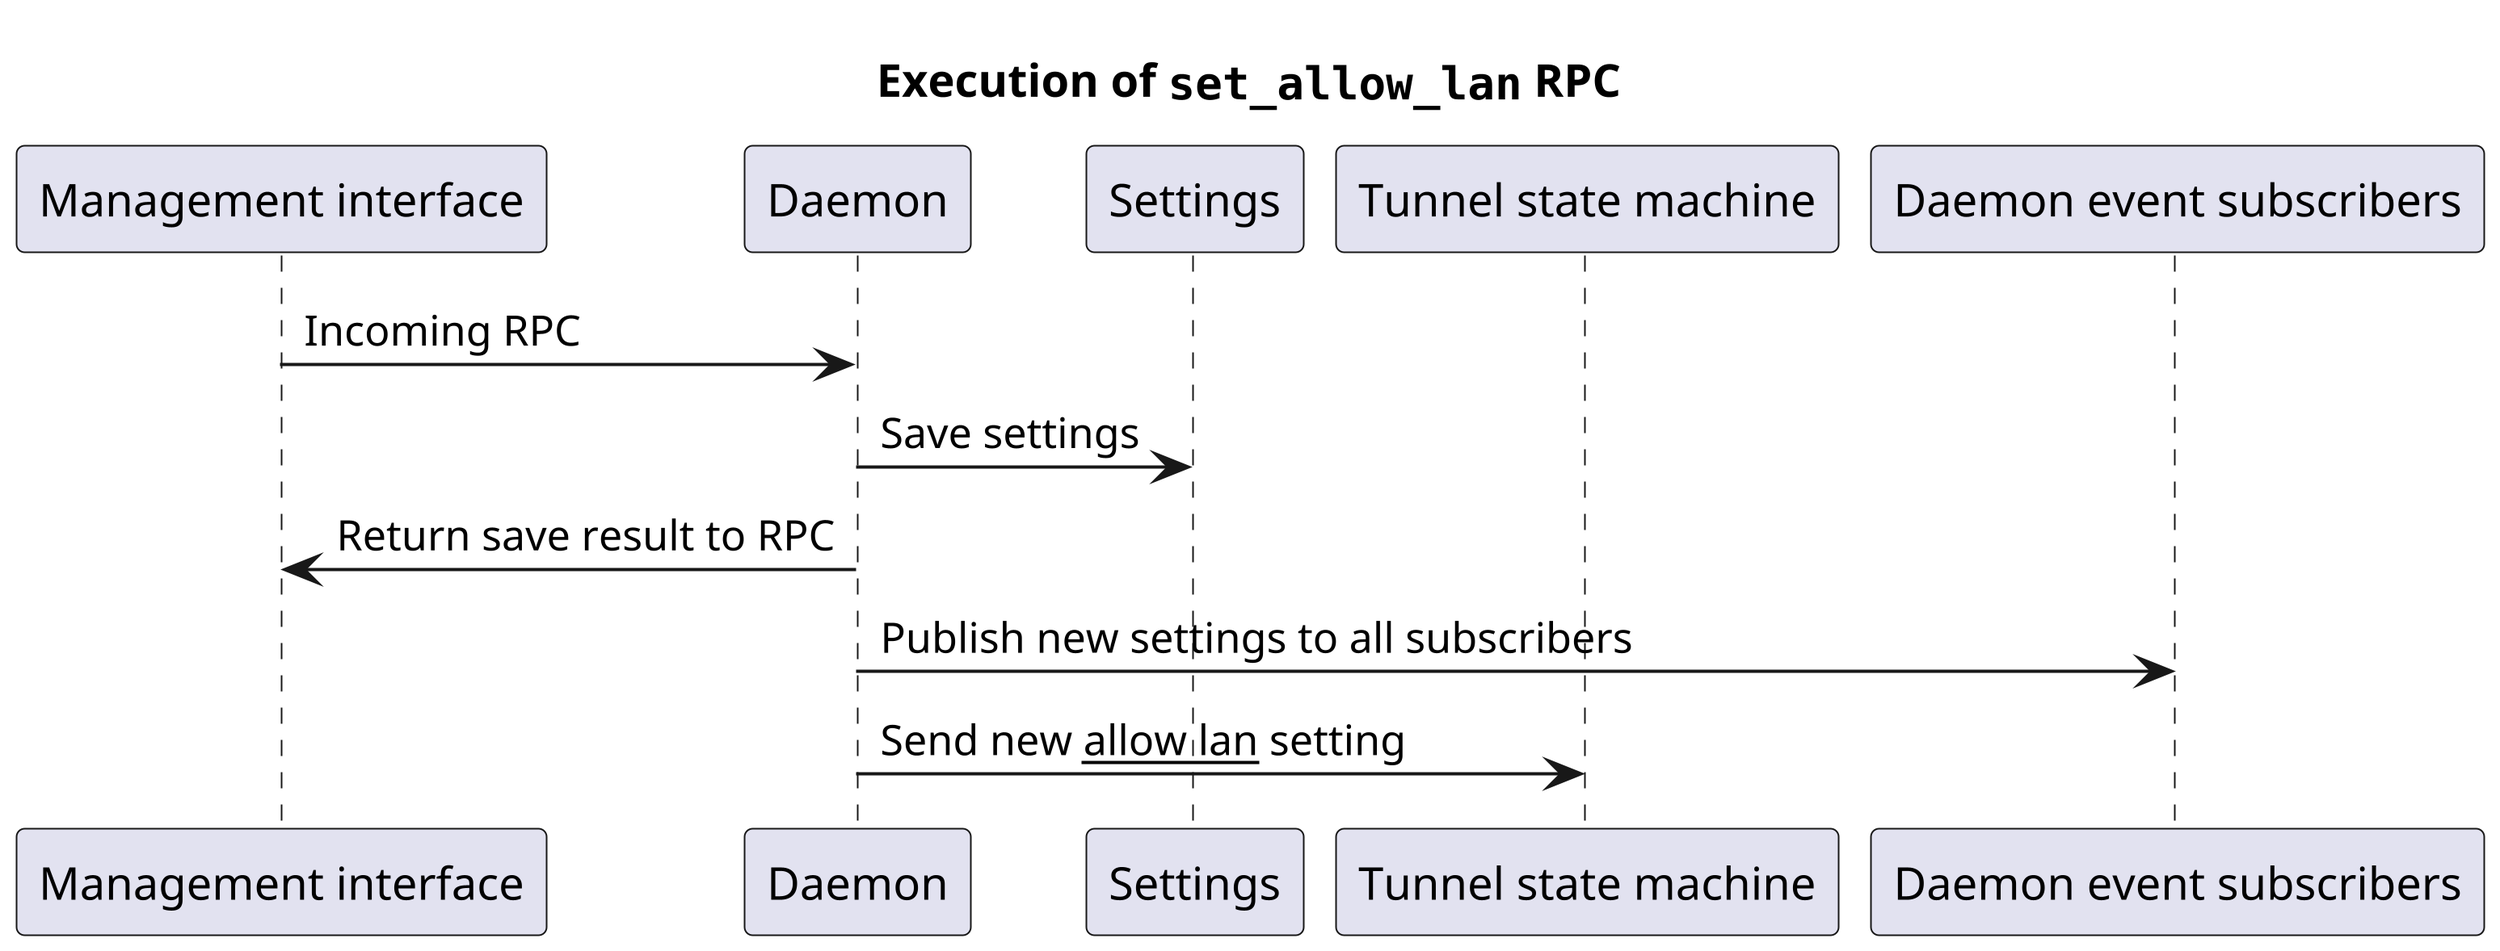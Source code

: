 @startuml
hide empty description
scale 800

title Execution of ""set_allow_lan"" RPC

participant "Management interface" as management_interface
participant "Daemon" as daemon
participant "Settings" as settings
participant "Tunnel state machine" as tsm
participant "Daemon event subscribers" as subscribers

management_interface -> daemon : Incoming RPC
daemon -> settings : Save settings
daemon -> management_interface : Return save result to RPC
daemon ->  subscribers : Publish new settings to all subscribers
daemon -> tsm : Send new __allow lan__ setting


@enduml

